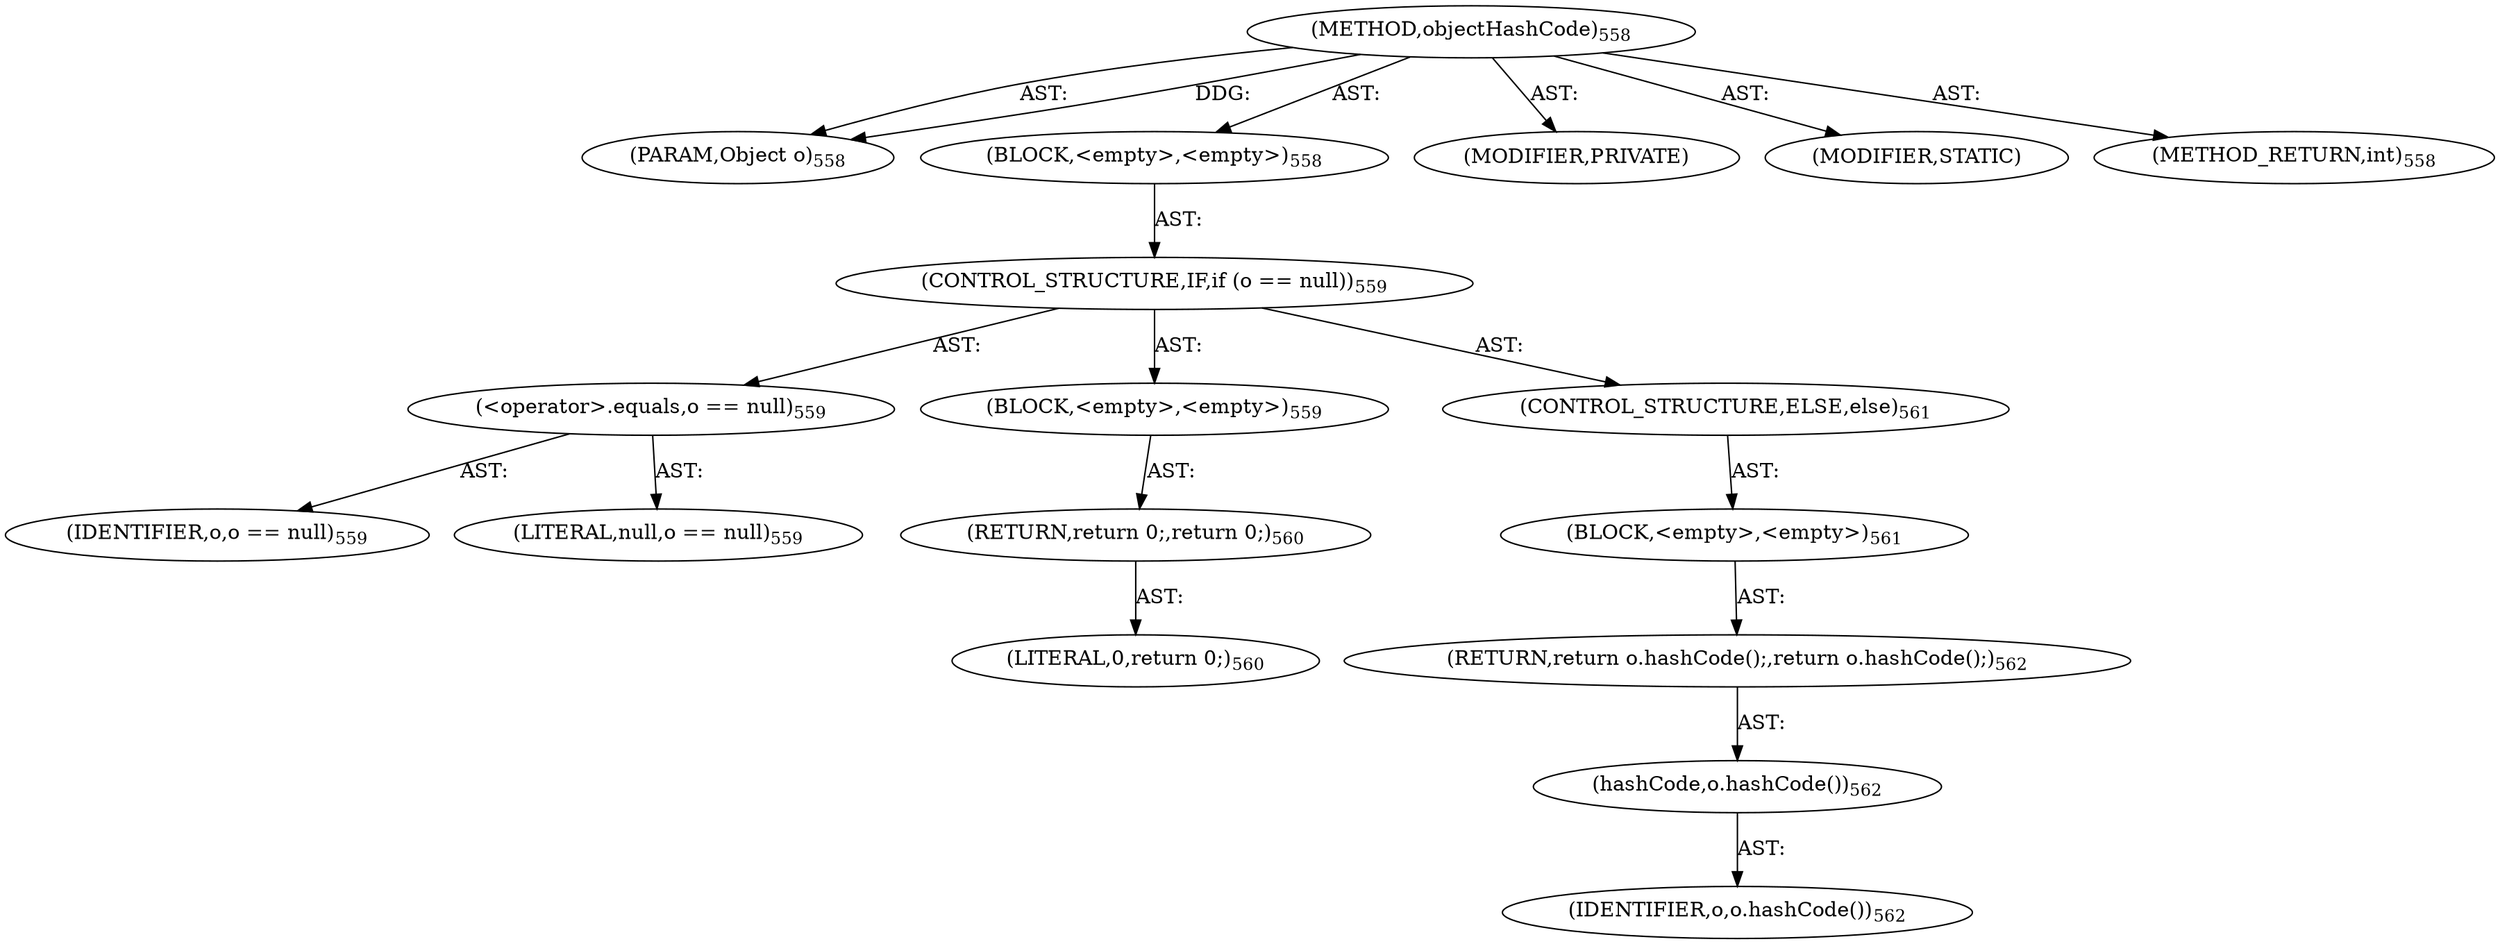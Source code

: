 digraph "objectHashCode" {  
"111669149730" [label = <(METHOD,objectHashCode)<SUB>558</SUB>> ]
"115964117044" [label = <(PARAM,Object o)<SUB>558</SUB>> ]
"25769803867" [label = <(BLOCK,&lt;empty&gt;,&lt;empty&gt;)<SUB>558</SUB>> ]
"47244640303" [label = <(CONTROL_STRUCTURE,IF,if (o == null))<SUB>559</SUB>> ]
"30064771393" [label = <(&lt;operator&gt;.equals,o == null)<SUB>559</SUB>> ]
"68719476957" [label = <(IDENTIFIER,o,o == null)<SUB>559</SUB>> ]
"90194313295" [label = <(LITERAL,null,o == null)<SUB>559</SUB>> ]
"25769803868" [label = <(BLOCK,&lt;empty&gt;,&lt;empty&gt;)<SUB>559</SUB>> ]
"146028888111" [label = <(RETURN,return 0;,return 0;)<SUB>560</SUB>> ]
"90194313296" [label = <(LITERAL,0,return 0;)<SUB>560</SUB>> ]
"47244640304" [label = <(CONTROL_STRUCTURE,ELSE,else)<SUB>561</SUB>> ]
"25769803869" [label = <(BLOCK,&lt;empty&gt;,&lt;empty&gt;)<SUB>561</SUB>> ]
"146028888112" [label = <(RETURN,return o.hashCode();,return o.hashCode();)<SUB>562</SUB>> ]
"30064771394" [label = <(hashCode,o.hashCode())<SUB>562</SUB>> ]
"68719476958" [label = <(IDENTIFIER,o,o.hashCode())<SUB>562</SUB>> ]
"133143986258" [label = <(MODIFIER,PRIVATE)> ]
"133143986259" [label = <(MODIFIER,STATIC)> ]
"128849018914" [label = <(METHOD_RETURN,int)<SUB>558</SUB>> ]
  "111669149730" -> "115964117044"  [ label = "AST: "] 
  "111669149730" -> "25769803867"  [ label = "AST: "] 
  "111669149730" -> "133143986258"  [ label = "AST: "] 
  "111669149730" -> "133143986259"  [ label = "AST: "] 
  "111669149730" -> "128849018914"  [ label = "AST: "] 
  "25769803867" -> "47244640303"  [ label = "AST: "] 
  "47244640303" -> "30064771393"  [ label = "AST: "] 
  "47244640303" -> "25769803868"  [ label = "AST: "] 
  "47244640303" -> "47244640304"  [ label = "AST: "] 
  "30064771393" -> "68719476957"  [ label = "AST: "] 
  "30064771393" -> "90194313295"  [ label = "AST: "] 
  "25769803868" -> "146028888111"  [ label = "AST: "] 
  "146028888111" -> "90194313296"  [ label = "AST: "] 
  "47244640304" -> "25769803869"  [ label = "AST: "] 
  "25769803869" -> "146028888112"  [ label = "AST: "] 
  "146028888112" -> "30064771394"  [ label = "AST: "] 
  "30064771394" -> "68719476958"  [ label = "AST: "] 
  "111669149730" -> "115964117044"  [ label = "DDG: "] 
}
